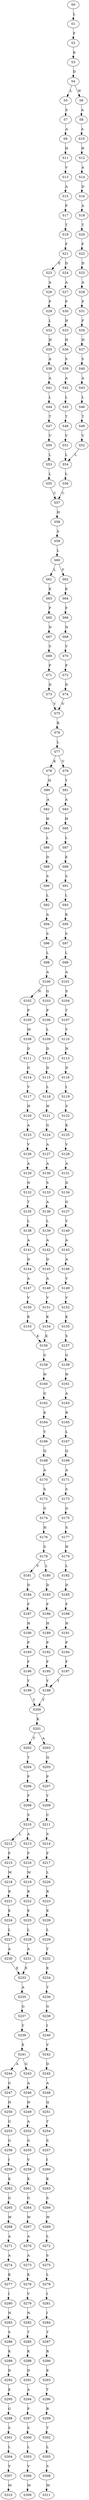 strict digraph  {
	S0 -> S1 [ label = L ];
	S1 -> S2 [ label = F ];
	S2 -> S3 [ label = K ];
	S3 -> S4 [ label = D ];
	S4 -> S5 [ label = L ];
	S4 -> S6 [ label = W ];
	S5 -> S7 [ label = S ];
	S6 -> S8 [ label = A ];
	S7 -> S9 [ label = A ];
	S8 -> S10 [ label = A ];
	S9 -> S11 [ label = H ];
	S10 -> S12 [ label = H ];
	S11 -> S13 [ label = V ];
	S12 -> S14 [ label = A ];
	S13 -> S15 [ label = A ];
	S14 -> S16 [ label = D ];
	S15 -> S17 [ label = P ];
	S16 -> S18 [ label = A ];
	S17 -> S19 [ label = T ];
	S18 -> S20 [ label = T ];
	S19 -> S21 [ label = F ];
	S20 -> S22 [ label = F ];
	S21 -> S23 [ label = E ];
	S21 -> S24 [ label = D ];
	S22 -> S25 [ label = D ];
	S23 -> S26 [ label = A ];
	S24 -> S27 [ label = A ];
	S25 -> S28 [ label = A ];
	S26 -> S29 [ label = P ];
	S27 -> S30 [ label = P ];
	S28 -> S31 [ label = P ];
	S29 -> S32 [ label = L ];
	S30 -> S33 [ label = H ];
	S31 -> S34 [ label = F ];
	S32 -> S35 [ label = H ];
	S33 -> S36 [ label = H ];
	S34 -> S37 [ label = H ];
	S35 -> S38 [ label = A ];
	S36 -> S39 [ label = S ];
	S37 -> S40 [ label = S ];
	S38 -> S41 [ label = A ];
	S39 -> S42 [ label = A ];
	S40 -> S43 [ label = A ];
	S41 -> S44 [ label = L ];
	S42 -> S45 [ label = L ];
	S43 -> S46 [ label = L ];
	S44 -> S47 [ label = T ];
	S45 -> S48 [ label = T ];
	S46 -> S49 [ label = T ];
	S47 -> S50 [ label = V ];
	S48 -> S51 [ label = V ];
	S49 -> S52 [ label = V ];
	S50 -> S53 [ label = L ];
	S51 -> S54 [ label = L ];
	S52 -> S54 [ label = L ];
	S53 -> S55 [ label = L ];
	S54 -> S56 [ label = L ];
	S55 -> S57 [ label = C ];
	S56 -> S57 [ label = C ];
	S57 -> S58 [ label = H ];
	S58 -> S59 [ label = S ];
	S59 -> S60 [ label = L ];
	S60 -> S61 [ label = L ];
	S60 -> S62 [ label = F ];
	S61 -> S63 [ label = K ];
	S62 -> S64 [ label = K ];
	S63 -> S65 [ label = F ];
	S64 -> S66 [ label = F ];
	S65 -> S67 [ label = N ];
	S66 -> S68 [ label = N ];
	S67 -> S69 [ label = V ];
	S68 -> S70 [ label = V ];
	S69 -> S71 [ label = P ];
	S70 -> S72 [ label = P ];
	S71 -> S73 [ label = D ];
	S72 -> S74 [ label = D ];
	S73 -> S75 [ label = V ];
	S74 -> S75 [ label = V ];
	S75 -> S76 [ label = R ];
	S76 -> S77 [ label = L ];
	S77 -> S78 [ label = K ];
	S77 -> S79 [ label = V ];
	S78 -> S80 [ label = H ];
	S79 -> S81 [ label = Y ];
	S80 -> S82 [ label = A ];
	S81 -> S83 [ label = A ];
	S82 -> S84 [ label = H ];
	S83 -> S85 [ label = H ];
	S84 -> S86 [ label = L ];
	S85 -> S87 [ label = L ];
	S86 -> S88 [ label = D ];
	S87 -> S89 [ label = E ];
	S88 -> S90 [ label = S ];
	S89 -> S91 [ label = S ];
	S90 -> S92 [ label = L ];
	S91 -> S93 [ label = L ];
	S92 -> S94 [ label = A ];
	S93 -> S95 [ label = K ];
	S94 -> S96 [ label = S ];
	S95 -> S97 [ label = S ];
	S96 -> S98 [ label = L ];
	S97 -> S99 [ label = L ];
	S98 -> S100 [ label = A ];
	S99 -> S101 [ label = A ];
	S100 -> S102 [ label = N ];
	S100 -> S103 [ label = G ];
	S101 -> S104 [ label = S ];
	S102 -> S105 [ label = P ];
	S103 -> S106 [ label = P ];
	S104 -> S107 [ label = T ];
	S105 -> S108 [ label = M ];
	S106 -> S109 [ label = L ];
	S107 -> S110 [ label = V ];
	S108 -> S111 [ label = D ];
	S109 -> S112 [ label = D ];
	S110 -> S113 [ label = N ];
	S111 -> S114 [ label = D ];
	S112 -> S115 [ label = D ];
	S113 -> S116 [ label = D ];
	S114 -> S117 [ label = V ];
	S115 -> S118 [ label = L ];
	S116 -> S119 [ label = I ];
	S117 -> S120 [ label = H ];
	S118 -> S121 [ label = H ];
	S119 -> S122 [ label = S ];
	S120 -> S123 [ label = A ];
	S121 -> S124 [ label = G ];
	S122 -> S125 [ label = K ];
	S123 -> S126 [ label = V ];
	S124 -> S127 [ label = A ];
	S125 -> S128 [ label = V ];
	S126 -> S129 [ label = A ];
	S127 -> S130 [ label = A ];
	S128 -> S131 [ label = A ];
	S129 -> S132 [ label = N ];
	S130 -> S133 [ label = S ];
	S131 -> S134 [ label = D ];
	S132 -> S135 [ label = T ];
	S133 -> S136 [ label = A ];
	S134 -> S137 [ label = G ];
	S135 -> S138 [ label = L ];
	S136 -> S139 [ label = L ];
	S137 -> S140 [ label = V ];
	S138 -> S141 [ label = A ];
	S139 -> S142 [ label = A ];
	S140 -> S143 [ label = A ];
	S141 -> S144 [ label = D ];
	S142 -> S145 [ label = D ];
	S143 -> S146 [ label = A ];
	S144 -> S147 [ label = A ];
	S145 -> S148 [ label = A ];
	S146 -> S149 [ label = V ];
	S147 -> S150 [ label = V ];
	S148 -> S151 [ label = V ];
	S149 -> S152 [ label = V ];
	S150 -> S153 [ label = K ];
	S151 -> S154 [ label = K ];
	S152 -> S155 [ label = K ];
	S153 -> S156 [ label = K ];
	S154 -> S156 [ label = K ];
	S155 -> S157 [ label = S ];
	S156 -> S158 [ label = G ];
	S157 -> S159 [ label = G ];
	S158 -> S160 [ label = H ];
	S159 -> S161 [ label = H ];
	S160 -> S162 [ label = G ];
	S161 -> S163 [ label = A ];
	S162 -> S164 [ label = K ];
	S163 -> S165 [ label = R ];
	S164 -> S166 [ label = V ];
	S165 -> S167 [ label = L ];
	S166 -> S168 [ label = Q ];
	S167 -> S169 [ label = Q ];
	S168 -> S170 [ label = A ];
	S169 -> S171 [ label = A ];
	S170 -> S172 [ label = S ];
	S171 -> S173 [ label = S ];
	S172 -> S174 [ label = G ];
	S173 -> S175 [ label = G ];
	S174 -> S176 [ label = H ];
	S175 -> S177 [ label = S ];
	S176 -> S178 [ label = S ];
	S177 -> S179 [ label = H ];
	S178 -> S180 [ label = L ];
	S178 -> S181 [ label = V ];
	S179 -> S182 [ label = L ];
	S180 -> S183 [ label = D ];
	S181 -> S184 [ label = D ];
	S182 -> S185 [ label = D ];
	S183 -> S186 [ label = F ];
	S184 -> S187 [ label = F ];
	S185 -> S188 [ label = F ];
	S186 -> S189 [ label = H ];
	S187 -> S190 [ label = H ];
	S188 -> S191 [ label = H ];
	S189 -> S192 [ label = P ];
	S190 -> S193 [ label = P ];
	S191 -> S194 [ label = P ];
	S192 -> S195 [ label = F ];
	S193 -> S196 [ label = F ];
	S194 -> S197 [ label = F ];
	S195 -> S198 [ label = Y ];
	S196 -> S199 [ label = Y ];
	S197 -> S198 [ label = Y ];
	S198 -> S200 [ label = T ];
	S199 -> S200 [ label = T ];
	S200 -> S201 [ label = K ];
	S201 -> S202 [ label = T ];
	S201 -> S203 [ label = A ];
	S202 -> S204 [ label = T ];
	S203 -> S205 [ label = Q ];
	S204 -> S206 [ label = P ];
	S205 -> S207 [ label = P ];
	S206 -> S208 [ label = F ];
	S207 -> S209 [ label = Y ];
	S208 -> S210 [ label = S ];
	S209 -> S211 [ label = C ];
	S210 -> S212 [ label = L ];
	S210 -> S213 [ label = A ];
	S211 -> S214 [ label = S ];
	S212 -> S215 [ label = F ];
	S213 -> S216 [ label = F ];
	S214 -> S217 [ label = F ];
	S215 -> S218 [ label = M ];
	S216 -> S219 [ label = M ];
	S217 -> S220 [ label = L ];
	S218 -> S221 [ label = R ];
	S219 -> S222 [ label = R ];
	S220 -> S223 [ label = R ];
	S221 -> S224 [ label = E ];
	S222 -> S225 [ label = E ];
	S223 -> S226 [ label = E ];
	S224 -> S227 [ label = L ];
	S225 -> S228 [ label = L ];
	S226 -> S229 [ label = L ];
	S227 -> S230 [ label = A ];
	S228 -> S231 [ label = A ];
	S229 -> S232 [ label = T ];
	S230 -> S233 [ label = E ];
	S231 -> S233 [ label = E ];
	S232 -> S234 [ label = E ];
	S233 -> S235 [ label = A ];
	S234 -> S236 [ label = T ];
	S235 -> S237 [ label = G ];
	S236 -> S238 [ label = G ];
	S237 -> S239 [ label = Y ];
	S238 -> S240 [ label = I ];
	S239 -> S241 [ label = E ];
	S240 -> S242 [ label = V ];
	S241 -> S243 [ label = G ];
	S241 -> S244 [ label = A ];
	S242 -> S245 [ label = D ];
	S243 -> S246 [ label = A ];
	S244 -> S247 [ label = G ];
	S245 -> S248 [ label = A ];
	S246 -> S249 [ label = H ];
	S247 -> S250 [ label = H ];
	S248 -> S251 [ label = Q ];
	S249 -> S252 [ label = A ];
	S250 -> S253 [ label = G ];
	S251 -> S254 [ label = T ];
	S252 -> S255 [ label = G ];
	S253 -> S256 [ label = G ];
	S254 -> S257 [ label = S ];
	S255 -> S258 [ label = V ];
	S256 -> S259 [ label = I ];
	S257 -> S260 [ label = I ];
	S258 -> S261 [ label = K ];
	S259 -> S262 [ label = K ];
	S260 -> S263 [ label = K ];
	S261 -> S264 [ label = G ];
	S262 -> S265 [ label = G ];
	S263 -> S266 [ label = S ];
	S264 -> S267 [ label = W ];
	S265 -> S268 [ label = W ];
	S266 -> S269 [ label = W ];
	S267 -> S270 [ label = A ];
	S268 -> S271 [ label = A ];
	S269 -> S272 [ label = L ];
	S270 -> S273 [ label = A ];
	S271 -> S274 [ label = A ];
	S272 -> S275 [ label = S ];
	S273 -> S276 [ label = K ];
	S274 -> S277 [ label = K ];
	S275 -> S278 [ label = L ];
	S276 -> S279 [ label = V ];
	S277 -> S280 [ label = I ];
	S278 -> S281 [ label = I ];
	S279 -> S282 [ label = N ];
	S280 -> S283 [ label = N ];
	S281 -> S284 [ label = I ];
	S282 -> S285 [ label = T ];
	S283 -> S286 [ label = S ];
	S284 -> S287 [ label = T ];
	S285 -> S288 [ label = K ];
	S286 -> S289 [ label = K ];
	S287 -> S290 [ label = R ];
	S288 -> S291 [ label = D ];
	S289 -> S292 [ label = D ];
	S290 -> S293 [ label = E ];
	S291 -> S294 [ label = A ];
	S292 -> S295 [ label = E ];
	S293 -> S296 [ label = T ];
	S294 -> S297 [ label = P ];
	S295 -> S298 [ label = G ];
	S296 -> S299 [ label = R ];
	S297 -> S300 [ label = S ];
	S298 -> S301 [ label = S ];
	S299 -> S302 [ label = T ];
	S300 -> S303 [ label = L ];
	S301 -> S304 [ label = L ];
	S302 -> S305 [ label = L ];
	S303 -> S306 [ label = V ];
	S304 -> S307 [ label = V ];
	S305 -> S308 [ label = S ];
	S306 -> S309 [ label = M ];
	S307 -> S310 [ label = M ];
	S308 -> S311 [ label = M ];
}
